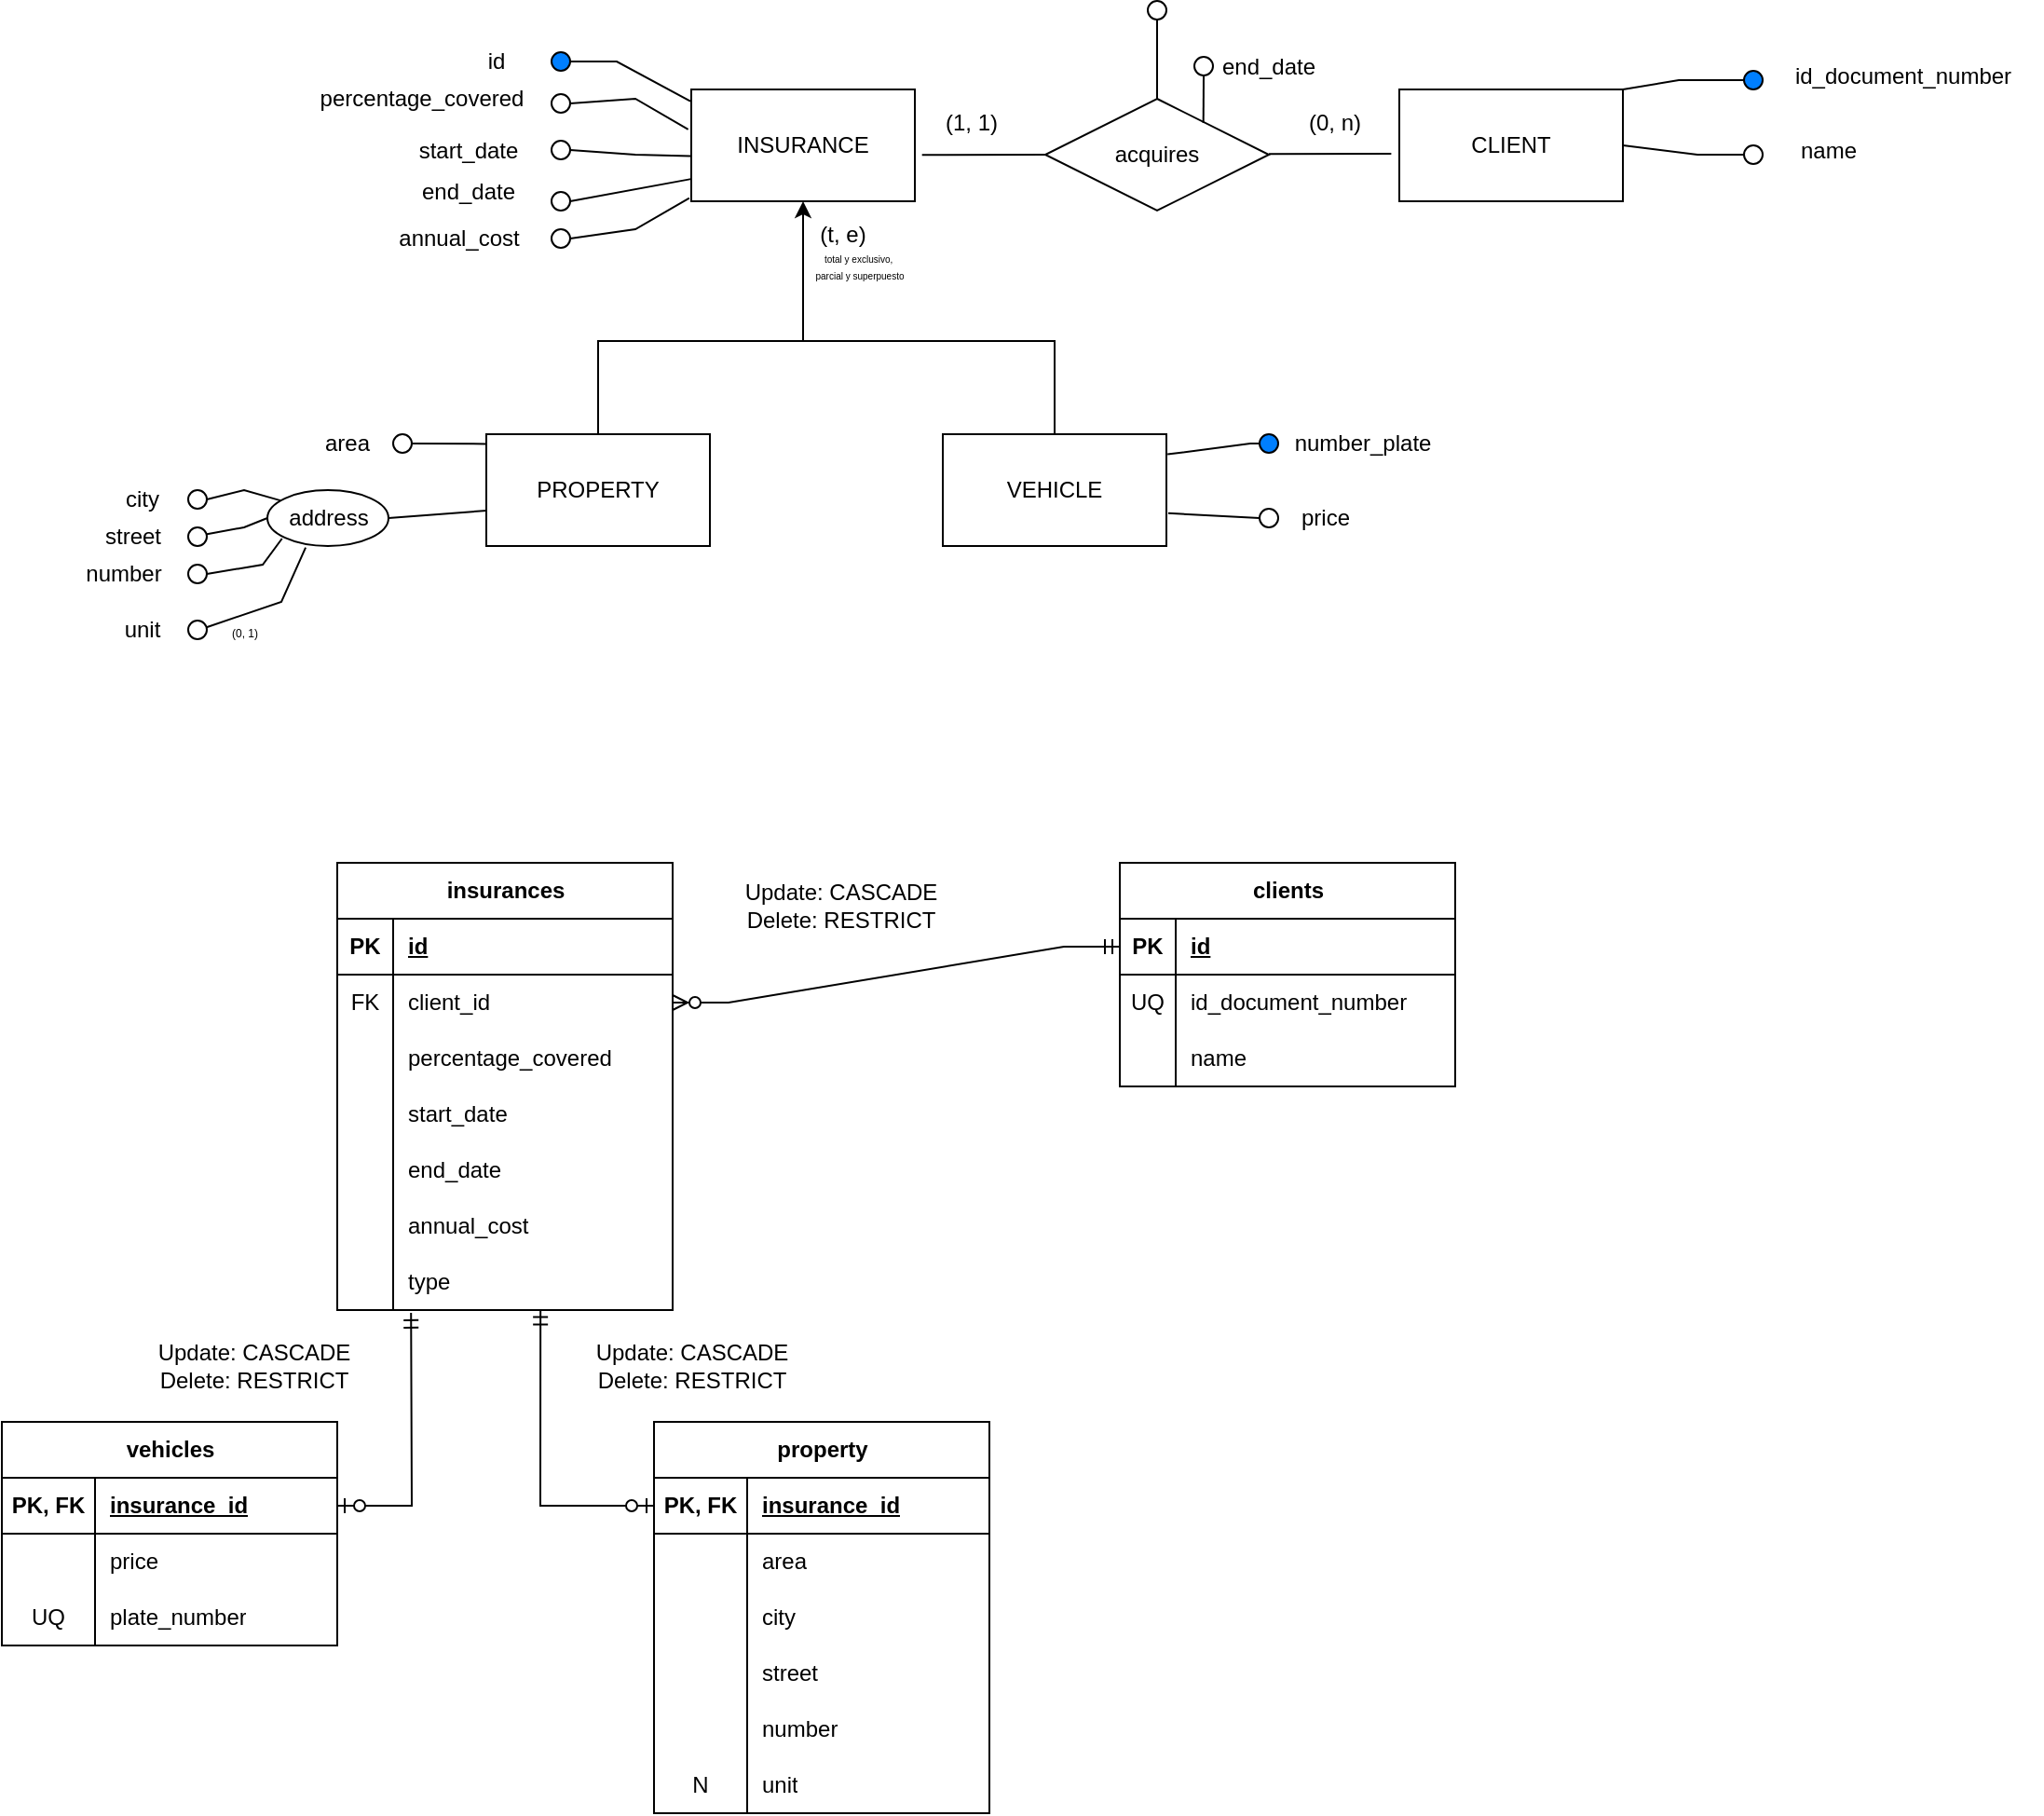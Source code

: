 <mxfile version="23.0.2" type="device">
  <diagram name="Page-1" id="aBikVVtTy6mF3epG6HKy">
    <mxGraphModel dx="2195" dy="723" grid="1" gridSize="10" guides="1" tooltips="1" connect="1" arrows="1" fold="1" page="1" pageScale="1" pageWidth="850" pageHeight="1100" math="0" shadow="0">
      <root>
        <mxCell id="0" />
        <mxCell id="1" parent="0" />
        <mxCell id="7h5hDAGTXKlzVHHUjLdl-1" value="INSURANCE" style="rounded=0;whiteSpace=wrap;html=1;" parent="1" vertex="1">
          <mxGeometry x="-150" y="205" width="120" height="60" as="geometry" />
        </mxCell>
        <mxCell id="7h5hDAGTXKlzVHHUjLdl-2" value="CLIENT" style="rounded=0;whiteSpace=wrap;html=1;" parent="1" vertex="1">
          <mxGeometry x="230" y="205" width="120" height="60" as="geometry" />
        </mxCell>
        <mxCell id="7h5hDAGTXKlzVHHUjLdl-3" value="acquires" style="shape=rhombus;perimeter=rhombusPerimeter;whiteSpace=wrap;html=1;align=center;" parent="1" vertex="1">
          <mxGeometry x="40" y="210" width="120" height="60" as="geometry" />
        </mxCell>
        <mxCell id="7h5hDAGTXKlzVHHUjLdl-4" value="" style="endArrow=none;html=1;rounded=0;exitX=1.032;exitY=0.586;exitDx=0;exitDy=0;entryX=0;entryY=0.5;entryDx=0;entryDy=0;exitPerimeter=0;" parent="1" source="7h5hDAGTXKlzVHHUjLdl-1" target="7h5hDAGTXKlzVHHUjLdl-3" edge="1">
          <mxGeometry width="50" height="50" relative="1" as="geometry">
            <mxPoint x="-20" y="240" as="sourcePoint" />
            <mxPoint x="170" y="290" as="targetPoint" />
          </mxGeometry>
        </mxCell>
        <mxCell id="7h5hDAGTXKlzVHHUjLdl-5" value="" style="endArrow=none;html=1;rounded=0;exitX=1;exitY=0.5;exitDx=0;exitDy=0;entryX=-0.036;entryY=0.574;entryDx=0;entryDy=0;entryPerimeter=0;" parent="1" target="7h5hDAGTXKlzVHHUjLdl-2" edge="1">
          <mxGeometry width="50" height="50" relative="1" as="geometry">
            <mxPoint x="160" y="239.66" as="sourcePoint" />
            <mxPoint x="210" y="240" as="targetPoint" />
          </mxGeometry>
        </mxCell>
        <mxCell id="7h5hDAGTXKlzVHHUjLdl-6" value="(1, 1)" style="text;html=1;align=center;verticalAlign=middle;resizable=0;points=[];autosize=1;strokeColor=none;fillColor=none;" parent="1" vertex="1">
          <mxGeometry x="-25" y="208" width="50" height="30" as="geometry" />
        </mxCell>
        <mxCell id="7h5hDAGTXKlzVHHUjLdl-7" value="(0, n)" style="text;html=1;align=center;verticalAlign=middle;resizable=0;points=[];autosize=1;strokeColor=none;fillColor=none;" parent="1" vertex="1">
          <mxGeometry x="170" y="208" width="50" height="30" as="geometry" />
        </mxCell>
        <mxCell id="7h5hDAGTXKlzVHHUjLdl-8" value="" style="ellipse;whiteSpace=wrap;html=1;aspect=fixed;" parent="1" vertex="1">
          <mxGeometry x="-225" y="207.5" width="10" height="10" as="geometry" />
        </mxCell>
        <mxCell id="7h5hDAGTXKlzVHHUjLdl-9" value="" style="endArrow=none;html=1;rounded=0;exitX=1;exitY=0.5;exitDx=0;exitDy=0;entryX=-0.014;entryY=0.358;entryDx=0;entryDy=0;entryPerimeter=0;" parent="1" source="7h5hDAGTXKlzVHHUjLdl-8" target="7h5hDAGTXKlzVHHUjLdl-1" edge="1">
          <mxGeometry width="50" height="50" relative="1" as="geometry">
            <mxPoint x="-210" y="287.5" as="sourcePoint" />
            <mxPoint x="-170" y="232.5" as="targetPoint" />
            <Array as="points">
              <mxPoint x="-180" y="210" />
            </Array>
          </mxGeometry>
        </mxCell>
        <mxCell id="7h5hDAGTXKlzVHHUjLdl-10" value="" style="ellipse;whiteSpace=wrap;html=1;aspect=fixed;fillColor=none;" parent="1" vertex="1">
          <mxGeometry x="-225" y="232.5" width="10" height="10" as="geometry" />
        </mxCell>
        <mxCell id="7h5hDAGTXKlzVHHUjLdl-11" value="" style="endArrow=none;html=1;rounded=0;exitX=1;exitY=0.5;exitDx=0;exitDy=0;entryX=-0.003;entryY=0.596;entryDx=0;entryDy=0;entryPerimeter=0;" parent="1" source="7h5hDAGTXKlzVHHUjLdl-10" target="7h5hDAGTXKlzVHHUjLdl-1" edge="1">
          <mxGeometry width="50" height="50" relative="1" as="geometry">
            <mxPoint x="-200" y="297.5" as="sourcePoint" />
            <mxPoint x="-170" y="245.5" as="targetPoint" />
            <Array as="points">
              <mxPoint x="-180" y="240" />
            </Array>
          </mxGeometry>
        </mxCell>
        <mxCell id="7h5hDAGTXKlzVHHUjLdl-12" value="" style="ellipse;whiteSpace=wrap;html=1;aspect=fixed;fillColor=#007FFF;" parent="1" vertex="1">
          <mxGeometry x="-225" y="185" width="10" height="10" as="geometry" />
        </mxCell>
        <mxCell id="7h5hDAGTXKlzVHHUjLdl-13" value="" style="endArrow=none;html=1;rounded=0;exitX=1;exitY=0.5;exitDx=0;exitDy=0;entryX=-0.004;entryY=0.106;entryDx=0;entryDy=0;entryPerimeter=0;" parent="1" source="7h5hDAGTXKlzVHHUjLdl-12" target="7h5hDAGTXKlzVHHUjLdl-1" edge="1">
          <mxGeometry width="50" height="50" relative="1" as="geometry">
            <mxPoint x="-205" y="262.5" as="sourcePoint" />
            <mxPoint x="-170" y="217.5" as="targetPoint" />
            <Array as="points">
              <mxPoint x="-190" y="190" />
            </Array>
          </mxGeometry>
        </mxCell>
        <mxCell id="7h5hDAGTXKlzVHHUjLdl-14" value="id" style="text;html=1;align=center;verticalAlign=middle;resizable=0;points=[];autosize=1;strokeColor=none;fillColor=none;" parent="1" vertex="1">
          <mxGeometry x="-270" y="175" width="30" height="30" as="geometry" />
        </mxCell>
        <mxCell id="7h5hDAGTXKlzVHHUjLdl-15" value="percentage_covered" style="text;html=1;align=center;verticalAlign=middle;resizable=0;points=[];autosize=1;strokeColor=none;fillColor=none;" parent="1" vertex="1">
          <mxGeometry x="-365" y="195" width="140" height="30" as="geometry" />
        </mxCell>
        <mxCell id="7h5hDAGTXKlzVHHUjLdl-16" value="start_date" style="text;html=1;align=center;verticalAlign=middle;resizable=0;points=[];autosize=1;strokeColor=none;fillColor=none;" parent="1" vertex="1">
          <mxGeometry x="-310" y="222.5" width="80" height="30" as="geometry" />
        </mxCell>
        <mxCell id="7h5hDAGTXKlzVHHUjLdl-17" value="" style="endArrow=none;html=1;rounded=0;exitX=0.5;exitY=0;exitDx=0;exitDy=0;entryX=0.5;entryY=1;entryDx=0;entryDy=0;" parent="1" source="7h5hDAGTXKlzVHHUjLdl-3" target="7h5hDAGTXKlzVHHUjLdl-18" edge="1">
          <mxGeometry width="50" height="50" relative="1" as="geometry">
            <mxPoint x="70" y="200" as="sourcePoint" />
            <mxPoint x="100" y="180" as="targetPoint" />
          </mxGeometry>
        </mxCell>
        <mxCell id="7h5hDAGTXKlzVHHUjLdl-18" value="" style="ellipse;whiteSpace=wrap;html=1;aspect=fixed;" parent="1" vertex="1">
          <mxGeometry x="95" y="157.5" width="10" height="10" as="geometry" />
        </mxCell>
        <mxCell id="7h5hDAGTXKlzVHHUjLdl-19" value="" style="endArrow=none;html=1;rounded=0;exitX=0.707;exitY=0.217;exitDx=0;exitDy=0;entryX=0.5;entryY=1;entryDx=0;entryDy=0;exitPerimeter=0;" parent="1" source="7h5hDAGTXKlzVHHUjLdl-3" target="7h5hDAGTXKlzVHHUjLdl-20" edge="1">
          <mxGeometry width="50" height="50" relative="1" as="geometry">
            <mxPoint x="140" y="227.5" as="sourcePoint" />
            <mxPoint x="140" y="197.5" as="targetPoint" />
          </mxGeometry>
        </mxCell>
        <mxCell id="7h5hDAGTXKlzVHHUjLdl-20" value="" style="ellipse;whiteSpace=wrap;html=1;aspect=fixed;" parent="1" vertex="1">
          <mxGeometry x="120" y="187.5" width="10" height="10" as="geometry" />
        </mxCell>
        <mxCell id="7h5hDAGTXKlzVHHUjLdl-21" value="end_date" style="text;html=1;strokeColor=none;fillColor=none;align=center;verticalAlign=middle;whiteSpace=wrap;rounded=0;" parent="1" vertex="1">
          <mxGeometry x="130" y="177.5" width="60" height="30" as="geometry" />
        </mxCell>
        <mxCell id="7h5hDAGTXKlzVHHUjLdl-22" value="" style="ellipse;whiteSpace=wrap;html=1;aspect=fixed;" parent="1" vertex="1">
          <mxGeometry x="415" y="235" width="10" height="10" as="geometry" />
        </mxCell>
        <mxCell id="7h5hDAGTXKlzVHHUjLdl-24" value="" style="ellipse;whiteSpace=wrap;html=1;aspect=fixed;fillColor=#007FFF;" parent="1" vertex="1">
          <mxGeometry x="415" y="195" width="10" height="10" as="geometry" />
        </mxCell>
        <mxCell id="7h5hDAGTXKlzVHHUjLdl-25" value="id_document_number" style="text;html=1;align=center;verticalAlign=middle;resizable=0;points=[];autosize=1;strokeColor=none;fillColor=none;" parent="1" vertex="1">
          <mxGeometry x="425" y="182.5" width="150" height="30" as="geometry" />
        </mxCell>
        <mxCell id="7h5hDAGTXKlzVHHUjLdl-27" value="" style="endArrow=none;html=1;rounded=0;exitX=0;exitY=0.5;exitDx=0;exitDy=0;entryX=1;entryY=0;entryDx=0;entryDy=0;" parent="1" source="7h5hDAGTXKlzVHHUjLdl-24" target="7h5hDAGTXKlzVHHUjLdl-2" edge="1">
          <mxGeometry width="50" height="50" relative="1" as="geometry">
            <mxPoint x="475" y="232.5" as="sourcePoint" />
            <mxPoint x="530" y="181" as="targetPoint" />
            <Array as="points">
              <mxPoint x="380" y="200" />
            </Array>
          </mxGeometry>
        </mxCell>
        <mxCell id="7h5hDAGTXKlzVHHUjLdl-28" value="" style="endArrow=none;html=1;rounded=0;exitX=0;exitY=0.5;exitDx=0;exitDy=0;entryX=1;entryY=0.5;entryDx=0;entryDy=0;" parent="1" source="7h5hDAGTXKlzVHHUjLdl-22" target="7h5hDAGTXKlzVHHUjLdl-2" edge="1">
          <mxGeometry width="50" height="50" relative="1" as="geometry">
            <mxPoint x="470" y="257.5" as="sourcePoint" />
            <mxPoint x="528" y="196" as="targetPoint" />
            <Array as="points">
              <mxPoint x="390" y="240" />
            </Array>
          </mxGeometry>
        </mxCell>
        <mxCell id="7h5hDAGTXKlzVHHUjLdl-30" value="name" style="text;html=1;align=center;verticalAlign=middle;resizable=0;points=[];autosize=1;strokeColor=none;fillColor=none;" parent="1" vertex="1">
          <mxGeometry x="430" y="222.5" width="60" height="30" as="geometry" />
        </mxCell>
        <mxCell id="7h5hDAGTXKlzVHHUjLdl-38" value="end_date" style="text;html=1;align=center;verticalAlign=middle;resizable=0;points=[];autosize=1;strokeColor=none;fillColor=none;" parent="1" vertex="1">
          <mxGeometry x="-310" y="245" width="80" height="30" as="geometry" />
        </mxCell>
        <mxCell id="7h5hDAGTXKlzVHHUjLdl-39" value="" style="endArrow=none;html=1;rounded=0;exitX=1;exitY=0.5;exitDx=0;exitDy=0;entryX=-0.001;entryY=0.801;entryDx=0;entryDy=0;entryPerimeter=0;" parent="1" source="7h5hDAGTXKlzVHHUjLdl-40" target="7h5hDAGTXKlzVHHUjLdl-1" edge="1">
          <mxGeometry width="50" height="50" relative="1" as="geometry">
            <mxPoint x="-200" y="325" as="sourcePoint" />
            <mxPoint x="-153" y="277.5" as="targetPoint" />
            <Array as="points" />
          </mxGeometry>
        </mxCell>
        <mxCell id="7h5hDAGTXKlzVHHUjLdl-40" value="" style="ellipse;whiteSpace=wrap;html=1;aspect=fixed;fillColor=none;" parent="1" vertex="1">
          <mxGeometry x="-225" y="260" width="10" height="10" as="geometry" />
        </mxCell>
        <mxCell id="7h5hDAGTXKlzVHHUjLdl-42" value="" style="endArrow=none;html=1;rounded=0;exitX=1;exitY=0.5;exitDx=0;exitDy=0;entryX=-0.009;entryY=0.971;entryDx=0;entryDy=0;entryPerimeter=0;" parent="1" source="7h5hDAGTXKlzVHHUjLdl-43" target="7h5hDAGTXKlzVHHUjLdl-1" edge="1">
          <mxGeometry width="50" height="50" relative="1" as="geometry">
            <mxPoint x="-190" y="335" as="sourcePoint" />
            <mxPoint x="-140" y="275" as="targetPoint" />
            <Array as="points">
              <mxPoint x="-180" y="280" />
            </Array>
          </mxGeometry>
        </mxCell>
        <mxCell id="7h5hDAGTXKlzVHHUjLdl-43" value="" style="ellipse;whiteSpace=wrap;html=1;aspect=fixed;fillColor=none;" parent="1" vertex="1">
          <mxGeometry x="-225" y="280" width="10" height="10" as="geometry" />
        </mxCell>
        <mxCell id="7h5hDAGTXKlzVHHUjLdl-44" value="annual_cost" style="text;html=1;align=center;verticalAlign=middle;resizable=0;points=[];autosize=1;strokeColor=none;fillColor=none;" parent="1" vertex="1">
          <mxGeometry x="-320" y="270" width="90" height="30" as="geometry" />
        </mxCell>
        <mxCell id="7h5hDAGTXKlzVHHUjLdl-45" value="" style="endArrow=classic;html=1;rounded=0;entryX=0.5;entryY=1;entryDx=0;entryDy=0;" parent="1" target="7h5hDAGTXKlzVHHUjLdl-1" edge="1">
          <mxGeometry width="50" height="50" relative="1" as="geometry">
            <mxPoint x="-90" y="340" as="sourcePoint" />
            <mxPoint x="-90" y="310" as="targetPoint" />
          </mxGeometry>
        </mxCell>
        <mxCell id="7h5hDAGTXKlzVHHUjLdl-46" value="PROPERTY" style="rounded=0;whiteSpace=wrap;html=1;" parent="1" vertex="1">
          <mxGeometry x="-260" y="390" width="120" height="60" as="geometry" />
        </mxCell>
        <mxCell id="7h5hDAGTXKlzVHHUjLdl-47" value="" style="endArrow=none;html=1;rounded=0;exitX=0.5;exitY=0;exitDx=0;exitDy=0;entryX=0.5;entryY=0;entryDx=0;entryDy=0;" parent="1" source="7h5hDAGTXKlzVHHUjLdl-46" target="7h5hDAGTXKlzVHHUjLdl-48" edge="1">
          <mxGeometry width="50" height="50" relative="1" as="geometry">
            <mxPoint x="-140" y="410" as="sourcePoint" />
            <mxPoint x="20" y="350" as="targetPoint" />
            <Array as="points">
              <mxPoint x="-200" y="340" />
              <mxPoint x="-90" y="340" />
              <mxPoint x="45" y="340" />
            </Array>
          </mxGeometry>
        </mxCell>
        <mxCell id="7h5hDAGTXKlzVHHUjLdl-48" value="VEHICLE" style="rounded=0;whiteSpace=wrap;html=1;" parent="1" vertex="1">
          <mxGeometry x="-15" y="390" width="120" height="60" as="geometry" />
        </mxCell>
        <mxCell id="7h5hDAGTXKlzVHHUjLdl-49" value="" style="ellipse;whiteSpace=wrap;html=1;aspect=fixed;" parent="1" vertex="1">
          <mxGeometry x="155" y="430" width="10" height="10" as="geometry" />
        </mxCell>
        <mxCell id="7h5hDAGTXKlzVHHUjLdl-50" value="" style="ellipse;whiteSpace=wrap;html=1;aspect=fixed;fillColor=#007FFF;" parent="1" vertex="1">
          <mxGeometry x="155" y="390" width="10" height="10" as="geometry" />
        </mxCell>
        <mxCell id="7h5hDAGTXKlzVHHUjLdl-51" value="price" style="text;html=1;align=center;verticalAlign=middle;resizable=0;points=[];autosize=1;strokeColor=none;fillColor=none;" parent="1" vertex="1">
          <mxGeometry x="165" y="420" width="50" height="30" as="geometry" />
        </mxCell>
        <mxCell id="7h5hDAGTXKlzVHHUjLdl-52" value="" style="endArrow=none;html=1;rounded=0;exitX=0;exitY=0.5;exitDx=0;exitDy=0;entryX=1.008;entryY=0.707;entryDx=0;entryDy=0;entryPerimeter=0;" parent="1" source="7h5hDAGTXKlzVHHUjLdl-49" target="7h5hDAGTXKlzVHHUjLdl-48" edge="1">
          <mxGeometry width="50" height="50" relative="1" as="geometry">
            <mxPoint x="240" y="452.5" as="sourcePoint" />
            <mxPoint x="120" y="430" as="targetPoint" />
            <Array as="points" />
          </mxGeometry>
        </mxCell>
        <mxCell id="7h5hDAGTXKlzVHHUjLdl-53" value="" style="endArrow=none;html=1;rounded=0;exitX=0;exitY=0.5;exitDx=0;exitDy=0;entryX=1.005;entryY=0.18;entryDx=0;entryDy=0;entryPerimeter=0;" parent="1" source="7h5hDAGTXKlzVHHUjLdl-50" target="7h5hDAGTXKlzVHHUjLdl-48" edge="1">
          <mxGeometry width="50" height="50" relative="1" as="geometry">
            <mxPoint x="245" y="427.5" as="sourcePoint" />
            <mxPoint x="120" y="400" as="targetPoint" />
            <Array as="points">
              <mxPoint x="150" y="395" />
            </Array>
          </mxGeometry>
        </mxCell>
        <mxCell id="7h5hDAGTXKlzVHHUjLdl-54" value="number_plate" style="text;html=1;align=center;verticalAlign=middle;resizable=0;points=[];autosize=1;strokeColor=none;fillColor=none;" parent="1" vertex="1">
          <mxGeometry x="160" y="380" width="100" height="30" as="geometry" />
        </mxCell>
        <mxCell id="7h5hDAGTXKlzVHHUjLdl-55" value="" style="ellipse;whiteSpace=wrap;html=1;aspect=fixed;" parent="1" vertex="1">
          <mxGeometry x="-310" y="390" width="10" height="10" as="geometry" />
        </mxCell>
        <mxCell id="7h5hDAGTXKlzVHHUjLdl-57" value="area" style="text;html=1;align=center;verticalAlign=middle;resizable=0;points=[];autosize=1;strokeColor=none;fillColor=none;" parent="1" vertex="1">
          <mxGeometry x="-360" y="380" width="50" height="30" as="geometry" />
        </mxCell>
        <mxCell id="7h5hDAGTXKlzVHHUjLdl-58" value="" style="endArrow=none;html=1;rounded=0;exitX=1;exitY=0.5;exitDx=0;exitDy=0;entryX=0.003;entryY=0.087;entryDx=0;entryDy=0;entryPerimeter=0;" parent="1" source="7h5hDAGTXKlzVHHUjLdl-55" target="7h5hDAGTXKlzVHHUjLdl-46" edge="1">
          <mxGeometry width="50" height="50" relative="1" as="geometry">
            <mxPoint x="-266" y="442.5" as="sourcePoint" />
            <mxPoint x="-400" y="422" as="targetPoint" />
            <Array as="points" />
          </mxGeometry>
        </mxCell>
        <mxCell id="7h5hDAGTXKlzVHHUjLdl-60" value="address" style="ellipse;whiteSpace=wrap;html=1;" parent="1" vertex="1">
          <mxGeometry x="-377.5" y="420" width="65" height="30" as="geometry" />
        </mxCell>
        <mxCell id="7h5hDAGTXKlzVHHUjLdl-62" value="street" style="text;html=1;align=center;verticalAlign=middle;resizable=0;points=[];autosize=1;strokeColor=none;fillColor=none;" parent="1" vertex="1">
          <mxGeometry x="-475" y="430" width="50" height="30" as="geometry" />
        </mxCell>
        <mxCell id="7h5hDAGTXKlzVHHUjLdl-63" value="" style="ellipse;whiteSpace=wrap;html=1;aspect=fixed;fillColor=none;" parent="1" vertex="1">
          <mxGeometry x="-420" y="420" width="10" height="10" as="geometry" />
        </mxCell>
        <mxCell id="7h5hDAGTXKlzVHHUjLdl-64" value="city" style="text;html=1;align=center;verticalAlign=middle;resizable=0;points=[];autosize=1;strokeColor=none;fillColor=none;" parent="1" vertex="1">
          <mxGeometry x="-465" y="410" width="40" height="30" as="geometry" />
        </mxCell>
        <mxCell id="7h5hDAGTXKlzVHHUjLdl-67" value="" style="ellipse;whiteSpace=wrap;html=1;aspect=fixed;" parent="1" vertex="1">
          <mxGeometry x="-420" y="440" width="10" height="10" as="geometry" />
        </mxCell>
        <mxCell id="7h5hDAGTXKlzVHHUjLdl-69" value="" style="endArrow=none;html=1;rounded=0;entryX=0.001;entryY=0.683;entryDx=0;entryDy=0;entryPerimeter=0;exitX=1;exitY=0.5;exitDx=0;exitDy=0;" parent="1" source="7h5hDAGTXKlzVHHUjLdl-60" target="7h5hDAGTXKlzVHHUjLdl-46" edge="1">
          <mxGeometry width="50" height="50" relative="1" as="geometry">
            <mxPoint x="-410" y="520" as="sourcePoint" />
            <mxPoint x="-360" y="470" as="targetPoint" />
          </mxGeometry>
        </mxCell>
        <mxCell id="7h5hDAGTXKlzVHHUjLdl-71" value="" style="endArrow=none;html=1;rounded=0;entryX=0.107;entryY=0.185;entryDx=0;entryDy=0;entryPerimeter=0;exitX=1;exitY=0.5;exitDx=0;exitDy=0;" parent="1" source="7h5hDAGTXKlzVHHUjLdl-63" target="7h5hDAGTXKlzVHHUjLdl-60" edge="1">
          <mxGeometry width="50" height="50" relative="1" as="geometry">
            <mxPoint x="-440" y="480" as="sourcePoint" />
            <mxPoint x="-390" y="430" as="targetPoint" />
            <Array as="points">
              <mxPoint x="-390" y="420" />
            </Array>
          </mxGeometry>
        </mxCell>
        <mxCell id="7h5hDAGTXKlzVHHUjLdl-72" value="" style="endArrow=none;html=1;rounded=0;entryX=0;entryY=0.5;entryDx=0;entryDy=0;exitX=0.946;exitY=0.372;exitDx=0;exitDy=0;exitPerimeter=0;" parent="1" source="7h5hDAGTXKlzVHHUjLdl-67" target="7h5hDAGTXKlzVHHUjLdl-60" edge="1">
          <mxGeometry width="50" height="50" relative="1" as="geometry">
            <mxPoint x="-430" y="470" as="sourcePoint" />
            <mxPoint x="-380" y="420" as="targetPoint" />
            <Array as="points">
              <mxPoint x="-390" y="440" />
            </Array>
          </mxGeometry>
        </mxCell>
        <mxCell id="7h5hDAGTXKlzVHHUjLdl-73" value="" style="ellipse;whiteSpace=wrap;html=1;aspect=fixed;fillColor=none;" parent="1" vertex="1">
          <mxGeometry x="-420" y="460" width="10" height="10" as="geometry" />
        </mxCell>
        <mxCell id="7h5hDAGTXKlzVHHUjLdl-74" value="" style="endArrow=none;html=1;rounded=0;entryX=0.121;entryY=0.867;entryDx=0;entryDy=0;entryPerimeter=0;exitX=1;exitY=0.5;exitDx=0;exitDy=0;" parent="1" source="7h5hDAGTXKlzVHHUjLdl-73" target="7h5hDAGTXKlzVHHUjLdl-60" edge="1">
          <mxGeometry width="50" height="50" relative="1" as="geometry">
            <mxPoint x="-440" y="530" as="sourcePoint" />
            <mxPoint x="-371" y="476" as="targetPoint" />
            <Array as="points">
              <mxPoint x="-380" y="460" />
            </Array>
          </mxGeometry>
        </mxCell>
        <mxCell id="7h5hDAGTXKlzVHHUjLdl-75" value="" style="endArrow=none;html=1;rounded=0;entryX=0.316;entryY=1.028;entryDx=0;entryDy=0;exitX=0.946;exitY=0.372;exitDx=0;exitDy=0;exitPerimeter=0;entryPerimeter=0;" parent="1" source="7h5hDAGTXKlzVHHUjLdl-76" target="7h5hDAGTXKlzVHHUjLdl-60" edge="1">
          <mxGeometry width="50" height="50" relative="1" as="geometry">
            <mxPoint x="-430" y="520" as="sourcePoint" />
            <mxPoint x="-378" y="485" as="targetPoint" />
            <Array as="points">
              <mxPoint x="-370" y="480" />
            </Array>
          </mxGeometry>
        </mxCell>
        <mxCell id="7h5hDAGTXKlzVHHUjLdl-76" value="" style="ellipse;whiteSpace=wrap;html=1;aspect=fixed;" parent="1" vertex="1">
          <mxGeometry x="-420" y="490" width="10" height="10" as="geometry" />
        </mxCell>
        <mxCell id="7h5hDAGTXKlzVHHUjLdl-77" value="unit" style="text;html=1;align=center;verticalAlign=middle;resizable=0;points=[];autosize=1;strokeColor=none;fillColor=none;" parent="1" vertex="1">
          <mxGeometry x="-465" y="480" width="40" height="30" as="geometry" />
        </mxCell>
        <mxCell id="7h5hDAGTXKlzVHHUjLdl-78" value="number" style="text;html=1;align=center;verticalAlign=middle;resizable=0;points=[];autosize=1;strokeColor=none;fillColor=none;" parent="1" vertex="1">
          <mxGeometry x="-490" y="450" width="70" height="30" as="geometry" />
        </mxCell>
        <mxCell id="7h5hDAGTXKlzVHHUjLdl-79" value="&lt;div style=&quot;font-size: 11px;&quot;&gt;&lt;font style=&quot;font-size: 6px;&quot;&gt;(0, 1)&lt;/font&gt;&lt;/div&gt;" style="text;html=1;align=center;verticalAlign=middle;resizable=0;points=[];autosize=1;strokeColor=none;fillColor=none;" parent="1" vertex="1">
          <mxGeometry x="-410" y="480" width="40" height="30" as="geometry" />
        </mxCell>
        <mxCell id="7h5hDAGTXKlzVHHUjLdl-80" value="&lt;div&gt;(t, e)&lt;/div&gt;" style="text;html=1;align=center;verticalAlign=middle;resizable=0;points=[];autosize=1;strokeColor=none;fillColor=none;" parent="1" vertex="1">
          <mxGeometry x="-94" y="268" width="50" height="30" as="geometry" />
        </mxCell>
        <mxCell id="7h5hDAGTXKlzVHHUjLdl-81" value="&lt;p style=&quot;line-height: 90%; font-size: 5px;&quot;&gt;total y exclusivo,&amp;nbsp;&lt;/p&gt;&lt;p style=&quot;line-height: 90%; font-size: 5px;&quot;&gt;parcial y superpuesto&lt;br style=&quot;font-size: 5px;&quot;&gt;&lt;/p&gt;" style="text;html=1;align=center;verticalAlign=middle;resizable=0;points=[];autosize=1;strokeColor=none;fillColor=none;fontSize=5;" parent="1" vertex="1">
          <mxGeometry x="-95" y="280" width="70" height="40" as="geometry" />
        </mxCell>
        <mxCell id="VQSBWY82d0XTutbnmga4-1" value="insurances" style="shape=table;startSize=30;container=1;collapsible=1;childLayout=tableLayout;fixedRows=1;rowLines=0;fontStyle=1;align=center;resizeLast=1;html=1;" vertex="1" parent="1">
          <mxGeometry x="-340" y="620" width="180" height="240" as="geometry" />
        </mxCell>
        <mxCell id="VQSBWY82d0XTutbnmga4-2" value="" style="shape=tableRow;horizontal=0;startSize=0;swimlaneHead=0;swimlaneBody=0;fillColor=none;collapsible=0;dropTarget=0;points=[[0,0.5],[1,0.5]];portConstraint=eastwest;top=0;left=0;right=0;bottom=1;" vertex="1" parent="VQSBWY82d0XTutbnmga4-1">
          <mxGeometry y="30" width="180" height="30" as="geometry" />
        </mxCell>
        <mxCell id="VQSBWY82d0XTutbnmga4-3" value="PK" style="shape=partialRectangle;connectable=0;fillColor=none;top=0;left=0;bottom=0;right=0;fontStyle=1;overflow=hidden;whiteSpace=wrap;html=1;" vertex="1" parent="VQSBWY82d0XTutbnmga4-2">
          <mxGeometry width="30" height="30" as="geometry">
            <mxRectangle width="30" height="30" as="alternateBounds" />
          </mxGeometry>
        </mxCell>
        <mxCell id="VQSBWY82d0XTutbnmga4-4" value="id" style="shape=partialRectangle;connectable=0;fillColor=none;top=0;left=0;bottom=0;right=0;align=left;spacingLeft=6;fontStyle=5;overflow=hidden;whiteSpace=wrap;html=1;" vertex="1" parent="VQSBWY82d0XTutbnmga4-2">
          <mxGeometry x="30" width="150" height="30" as="geometry">
            <mxRectangle width="150" height="30" as="alternateBounds" />
          </mxGeometry>
        </mxCell>
        <mxCell id="VQSBWY82d0XTutbnmga4-34" style="shape=tableRow;horizontal=0;startSize=0;swimlaneHead=0;swimlaneBody=0;fillColor=none;collapsible=0;dropTarget=0;points=[[0,0.5],[1,0.5]];portConstraint=eastwest;top=0;left=0;right=0;bottom=0;" vertex="1" parent="VQSBWY82d0XTutbnmga4-1">
          <mxGeometry y="60" width="180" height="30" as="geometry" />
        </mxCell>
        <mxCell id="VQSBWY82d0XTutbnmga4-35" value="FK" style="shape=partialRectangle;connectable=0;fillColor=none;top=0;left=0;bottom=0;right=0;editable=1;overflow=hidden;whiteSpace=wrap;html=1;" vertex="1" parent="VQSBWY82d0XTutbnmga4-34">
          <mxGeometry width="30" height="30" as="geometry">
            <mxRectangle width="30" height="30" as="alternateBounds" />
          </mxGeometry>
        </mxCell>
        <mxCell id="VQSBWY82d0XTutbnmga4-36" value="client_id " style="shape=partialRectangle;connectable=0;fillColor=none;top=0;left=0;bottom=0;right=0;align=left;spacingLeft=6;overflow=hidden;whiteSpace=wrap;html=1;" vertex="1" parent="VQSBWY82d0XTutbnmga4-34">
          <mxGeometry x="30" width="150" height="30" as="geometry">
            <mxRectangle width="150" height="30" as="alternateBounds" />
          </mxGeometry>
        </mxCell>
        <mxCell id="VQSBWY82d0XTutbnmga4-5" value="" style="shape=tableRow;horizontal=0;startSize=0;swimlaneHead=0;swimlaneBody=0;fillColor=none;collapsible=0;dropTarget=0;points=[[0,0.5],[1,0.5]];portConstraint=eastwest;top=0;left=0;right=0;bottom=0;" vertex="1" parent="VQSBWY82d0XTutbnmga4-1">
          <mxGeometry y="90" width="180" height="30" as="geometry" />
        </mxCell>
        <mxCell id="VQSBWY82d0XTutbnmga4-6" value="" style="shape=partialRectangle;connectable=0;fillColor=none;top=0;left=0;bottom=0;right=0;editable=1;overflow=hidden;whiteSpace=wrap;html=1;" vertex="1" parent="VQSBWY82d0XTutbnmga4-5">
          <mxGeometry width="30" height="30" as="geometry">
            <mxRectangle width="30" height="30" as="alternateBounds" />
          </mxGeometry>
        </mxCell>
        <mxCell id="VQSBWY82d0XTutbnmga4-7" value="percentage_covered" style="shape=partialRectangle;connectable=0;fillColor=none;top=0;left=0;bottom=0;right=0;align=left;spacingLeft=6;overflow=hidden;whiteSpace=wrap;html=1;" vertex="1" parent="VQSBWY82d0XTutbnmga4-5">
          <mxGeometry x="30" width="150" height="30" as="geometry">
            <mxRectangle width="150" height="30" as="alternateBounds" />
          </mxGeometry>
        </mxCell>
        <mxCell id="VQSBWY82d0XTutbnmga4-8" value="" style="shape=tableRow;horizontal=0;startSize=0;swimlaneHead=0;swimlaneBody=0;fillColor=none;collapsible=0;dropTarget=0;points=[[0,0.5],[1,0.5]];portConstraint=eastwest;top=0;left=0;right=0;bottom=0;" vertex="1" parent="VQSBWY82d0XTutbnmga4-1">
          <mxGeometry y="120" width="180" height="30" as="geometry" />
        </mxCell>
        <mxCell id="VQSBWY82d0XTutbnmga4-9" value="" style="shape=partialRectangle;connectable=0;fillColor=none;top=0;left=0;bottom=0;right=0;editable=1;overflow=hidden;whiteSpace=wrap;html=1;" vertex="1" parent="VQSBWY82d0XTutbnmga4-8">
          <mxGeometry width="30" height="30" as="geometry">
            <mxRectangle width="30" height="30" as="alternateBounds" />
          </mxGeometry>
        </mxCell>
        <mxCell id="VQSBWY82d0XTutbnmga4-10" value="start_date" style="shape=partialRectangle;connectable=0;fillColor=none;top=0;left=0;bottom=0;right=0;align=left;spacingLeft=6;overflow=hidden;whiteSpace=wrap;html=1;" vertex="1" parent="VQSBWY82d0XTutbnmga4-8">
          <mxGeometry x="30" width="150" height="30" as="geometry">
            <mxRectangle width="150" height="30" as="alternateBounds" />
          </mxGeometry>
        </mxCell>
        <mxCell id="VQSBWY82d0XTutbnmga4-11" value="" style="shape=tableRow;horizontal=0;startSize=0;swimlaneHead=0;swimlaneBody=0;fillColor=none;collapsible=0;dropTarget=0;points=[[0,0.5],[1,0.5]];portConstraint=eastwest;top=0;left=0;right=0;bottom=0;" vertex="1" parent="VQSBWY82d0XTutbnmga4-1">
          <mxGeometry y="150" width="180" height="30" as="geometry" />
        </mxCell>
        <mxCell id="VQSBWY82d0XTutbnmga4-12" value="" style="shape=partialRectangle;connectable=0;fillColor=none;top=0;left=0;bottom=0;right=0;editable=1;overflow=hidden;whiteSpace=wrap;html=1;" vertex="1" parent="VQSBWY82d0XTutbnmga4-11">
          <mxGeometry width="30" height="30" as="geometry">
            <mxRectangle width="30" height="30" as="alternateBounds" />
          </mxGeometry>
        </mxCell>
        <mxCell id="VQSBWY82d0XTutbnmga4-13" value="end_date" style="shape=partialRectangle;connectable=0;fillColor=none;top=0;left=0;bottom=0;right=0;align=left;spacingLeft=6;overflow=hidden;whiteSpace=wrap;html=1;" vertex="1" parent="VQSBWY82d0XTutbnmga4-11">
          <mxGeometry x="30" width="150" height="30" as="geometry">
            <mxRectangle width="150" height="30" as="alternateBounds" />
          </mxGeometry>
        </mxCell>
        <mxCell id="VQSBWY82d0XTutbnmga4-17" style="shape=tableRow;horizontal=0;startSize=0;swimlaneHead=0;swimlaneBody=0;fillColor=none;collapsible=0;dropTarget=0;points=[[0,0.5],[1,0.5]];portConstraint=eastwest;top=0;left=0;right=0;bottom=0;" vertex="1" parent="VQSBWY82d0XTutbnmga4-1">
          <mxGeometry y="180" width="180" height="30" as="geometry" />
        </mxCell>
        <mxCell id="VQSBWY82d0XTutbnmga4-18" style="shape=partialRectangle;connectable=0;fillColor=none;top=0;left=0;bottom=0;right=0;editable=1;overflow=hidden;whiteSpace=wrap;html=1;" vertex="1" parent="VQSBWY82d0XTutbnmga4-17">
          <mxGeometry width="30" height="30" as="geometry">
            <mxRectangle width="30" height="30" as="alternateBounds" />
          </mxGeometry>
        </mxCell>
        <mxCell id="VQSBWY82d0XTutbnmga4-19" value="annual_cost" style="shape=partialRectangle;connectable=0;fillColor=none;top=0;left=0;bottom=0;right=0;align=left;spacingLeft=6;overflow=hidden;whiteSpace=wrap;html=1;" vertex="1" parent="VQSBWY82d0XTutbnmga4-17">
          <mxGeometry x="30" width="150" height="30" as="geometry">
            <mxRectangle width="150" height="30" as="alternateBounds" />
          </mxGeometry>
        </mxCell>
        <mxCell id="VQSBWY82d0XTutbnmga4-14" style="shape=tableRow;horizontal=0;startSize=0;swimlaneHead=0;swimlaneBody=0;fillColor=none;collapsible=0;dropTarget=0;points=[[0,0.5],[1,0.5]];portConstraint=eastwest;top=0;left=0;right=0;bottom=0;" vertex="1" parent="VQSBWY82d0XTutbnmga4-1">
          <mxGeometry y="210" width="180" height="30" as="geometry" />
        </mxCell>
        <mxCell id="VQSBWY82d0XTutbnmga4-15" style="shape=partialRectangle;connectable=0;fillColor=none;top=0;left=0;bottom=0;right=0;editable=1;overflow=hidden;whiteSpace=wrap;html=1;" vertex="1" parent="VQSBWY82d0XTutbnmga4-14">
          <mxGeometry width="30" height="30" as="geometry">
            <mxRectangle width="30" height="30" as="alternateBounds" />
          </mxGeometry>
        </mxCell>
        <mxCell id="VQSBWY82d0XTutbnmga4-16" value="type" style="shape=partialRectangle;connectable=0;fillColor=none;top=0;left=0;bottom=0;right=0;align=left;spacingLeft=6;overflow=hidden;whiteSpace=wrap;html=1;" vertex="1" parent="VQSBWY82d0XTutbnmga4-14">
          <mxGeometry x="30" width="150" height="30" as="geometry">
            <mxRectangle width="150" height="30" as="alternateBounds" />
          </mxGeometry>
        </mxCell>
        <mxCell id="VQSBWY82d0XTutbnmga4-20" value="clients" style="shape=table;startSize=30;container=1;collapsible=1;childLayout=tableLayout;fixedRows=1;rowLines=0;fontStyle=1;align=center;resizeLast=1;html=1;" vertex="1" parent="1">
          <mxGeometry x="80" y="620" width="180" height="120" as="geometry" />
        </mxCell>
        <mxCell id="VQSBWY82d0XTutbnmga4-21" value="" style="shape=tableRow;horizontal=0;startSize=0;swimlaneHead=0;swimlaneBody=0;fillColor=none;collapsible=0;dropTarget=0;points=[[0,0.5],[1,0.5]];portConstraint=eastwest;top=0;left=0;right=0;bottom=1;" vertex="1" parent="VQSBWY82d0XTutbnmga4-20">
          <mxGeometry y="30" width="180" height="30" as="geometry" />
        </mxCell>
        <mxCell id="VQSBWY82d0XTutbnmga4-22" value="PK" style="shape=partialRectangle;connectable=0;fillColor=none;top=0;left=0;bottom=0;right=0;fontStyle=1;overflow=hidden;whiteSpace=wrap;html=1;" vertex="1" parent="VQSBWY82d0XTutbnmga4-21">
          <mxGeometry width="30" height="30" as="geometry">
            <mxRectangle width="30" height="30" as="alternateBounds" />
          </mxGeometry>
        </mxCell>
        <mxCell id="VQSBWY82d0XTutbnmga4-23" value="id" style="shape=partialRectangle;connectable=0;fillColor=none;top=0;left=0;bottom=0;right=0;align=left;spacingLeft=6;fontStyle=5;overflow=hidden;whiteSpace=wrap;html=1;" vertex="1" parent="VQSBWY82d0XTutbnmga4-21">
          <mxGeometry x="30" width="150" height="30" as="geometry">
            <mxRectangle width="150" height="30" as="alternateBounds" />
          </mxGeometry>
        </mxCell>
        <mxCell id="VQSBWY82d0XTutbnmga4-24" value="" style="shape=tableRow;horizontal=0;startSize=0;swimlaneHead=0;swimlaneBody=0;fillColor=none;collapsible=0;dropTarget=0;points=[[0,0.5],[1,0.5]];portConstraint=eastwest;top=0;left=0;right=0;bottom=0;" vertex="1" parent="VQSBWY82d0XTutbnmga4-20">
          <mxGeometry y="60" width="180" height="30" as="geometry" />
        </mxCell>
        <mxCell id="VQSBWY82d0XTutbnmga4-25" value="UQ" style="shape=partialRectangle;connectable=0;fillColor=none;top=0;left=0;bottom=0;right=0;editable=1;overflow=hidden;whiteSpace=wrap;html=1;" vertex="1" parent="VQSBWY82d0XTutbnmga4-24">
          <mxGeometry width="30" height="30" as="geometry">
            <mxRectangle width="30" height="30" as="alternateBounds" />
          </mxGeometry>
        </mxCell>
        <mxCell id="VQSBWY82d0XTutbnmga4-26" value="id_document_number" style="shape=partialRectangle;connectable=0;fillColor=none;top=0;left=0;bottom=0;right=0;align=left;spacingLeft=6;overflow=hidden;whiteSpace=wrap;html=1;" vertex="1" parent="VQSBWY82d0XTutbnmga4-24">
          <mxGeometry x="30" width="150" height="30" as="geometry">
            <mxRectangle width="150" height="30" as="alternateBounds" />
          </mxGeometry>
        </mxCell>
        <mxCell id="VQSBWY82d0XTutbnmga4-27" value="" style="shape=tableRow;horizontal=0;startSize=0;swimlaneHead=0;swimlaneBody=0;fillColor=none;collapsible=0;dropTarget=0;points=[[0,0.5],[1,0.5]];portConstraint=eastwest;top=0;left=0;right=0;bottom=0;" vertex="1" parent="VQSBWY82d0XTutbnmga4-20">
          <mxGeometry y="90" width="180" height="30" as="geometry" />
        </mxCell>
        <mxCell id="VQSBWY82d0XTutbnmga4-28" value="" style="shape=partialRectangle;connectable=0;fillColor=none;top=0;left=0;bottom=0;right=0;editable=1;overflow=hidden;whiteSpace=wrap;html=1;" vertex="1" parent="VQSBWY82d0XTutbnmga4-27">
          <mxGeometry width="30" height="30" as="geometry">
            <mxRectangle width="30" height="30" as="alternateBounds" />
          </mxGeometry>
        </mxCell>
        <mxCell id="VQSBWY82d0XTutbnmga4-29" value="name" style="shape=partialRectangle;connectable=0;fillColor=none;top=0;left=0;bottom=0;right=0;align=left;spacingLeft=6;overflow=hidden;whiteSpace=wrap;html=1;" vertex="1" parent="VQSBWY82d0XTutbnmga4-27">
          <mxGeometry x="30" width="150" height="30" as="geometry">
            <mxRectangle width="150" height="30" as="alternateBounds" />
          </mxGeometry>
        </mxCell>
        <mxCell id="VQSBWY82d0XTutbnmga4-33" value="" style="edgeStyle=entityRelationEdgeStyle;fontSize=12;html=1;endArrow=ERzeroToMany;startArrow=ERmandOne;rounded=0;exitX=0;exitY=0.5;exitDx=0;exitDy=0;" edge="1" parent="1" source="VQSBWY82d0XTutbnmga4-21" target="VQSBWY82d0XTutbnmga4-34">
          <mxGeometry width="100" height="100" relative="1" as="geometry">
            <mxPoint x="-60" y="740" as="sourcePoint" />
            <mxPoint x="40" y="640" as="targetPoint" />
            <Array as="points">
              <mxPoint x="-160" y="690" />
            </Array>
          </mxGeometry>
        </mxCell>
        <mxCell id="VQSBWY82d0XTutbnmga4-37" value="vehicles" style="shape=table;startSize=30;container=1;collapsible=1;childLayout=tableLayout;fixedRows=1;rowLines=0;fontStyle=1;align=center;resizeLast=1;html=1;" vertex="1" parent="1">
          <mxGeometry x="-520" y="920" width="180" height="120" as="geometry" />
        </mxCell>
        <mxCell id="VQSBWY82d0XTutbnmga4-38" value="" style="shape=tableRow;horizontal=0;startSize=0;swimlaneHead=0;swimlaneBody=0;fillColor=none;collapsible=0;dropTarget=0;points=[[0,0.5],[1,0.5]];portConstraint=eastwest;top=0;left=0;right=0;bottom=1;" vertex="1" parent="VQSBWY82d0XTutbnmga4-37">
          <mxGeometry y="30" width="180" height="30" as="geometry" />
        </mxCell>
        <mxCell id="VQSBWY82d0XTutbnmga4-39" value="PK, FK" style="shape=partialRectangle;connectable=0;fillColor=none;top=0;left=0;bottom=0;right=0;fontStyle=1;overflow=hidden;whiteSpace=wrap;html=1;" vertex="1" parent="VQSBWY82d0XTutbnmga4-38">
          <mxGeometry width="50" height="30" as="geometry">
            <mxRectangle width="50" height="30" as="alternateBounds" />
          </mxGeometry>
        </mxCell>
        <mxCell id="VQSBWY82d0XTutbnmga4-40" value="insurance_id" style="shape=partialRectangle;connectable=0;fillColor=none;top=0;left=0;bottom=0;right=0;align=left;spacingLeft=6;fontStyle=5;overflow=hidden;whiteSpace=wrap;html=1;" vertex="1" parent="VQSBWY82d0XTutbnmga4-38">
          <mxGeometry x="50" width="130" height="30" as="geometry">
            <mxRectangle width="130" height="30" as="alternateBounds" />
          </mxGeometry>
        </mxCell>
        <mxCell id="VQSBWY82d0XTutbnmga4-41" value="" style="shape=tableRow;horizontal=0;startSize=0;swimlaneHead=0;swimlaneBody=0;fillColor=none;collapsible=0;dropTarget=0;points=[[0,0.5],[1,0.5]];portConstraint=eastwest;top=0;left=0;right=0;bottom=0;" vertex="1" parent="VQSBWY82d0XTutbnmga4-37">
          <mxGeometry y="60" width="180" height="30" as="geometry" />
        </mxCell>
        <mxCell id="VQSBWY82d0XTutbnmga4-42" value="" style="shape=partialRectangle;connectable=0;fillColor=none;top=0;left=0;bottom=0;right=0;editable=1;overflow=hidden;whiteSpace=wrap;html=1;" vertex="1" parent="VQSBWY82d0XTutbnmga4-41">
          <mxGeometry width="50" height="30" as="geometry">
            <mxRectangle width="50" height="30" as="alternateBounds" />
          </mxGeometry>
        </mxCell>
        <mxCell id="VQSBWY82d0XTutbnmga4-43" value="price" style="shape=partialRectangle;connectable=0;fillColor=none;top=0;left=0;bottom=0;right=0;align=left;spacingLeft=6;overflow=hidden;whiteSpace=wrap;html=1;" vertex="1" parent="VQSBWY82d0XTutbnmga4-41">
          <mxGeometry x="50" width="130" height="30" as="geometry">
            <mxRectangle width="130" height="30" as="alternateBounds" />
          </mxGeometry>
        </mxCell>
        <mxCell id="VQSBWY82d0XTutbnmga4-44" value="" style="shape=tableRow;horizontal=0;startSize=0;swimlaneHead=0;swimlaneBody=0;fillColor=none;collapsible=0;dropTarget=0;points=[[0,0.5],[1,0.5]];portConstraint=eastwest;top=0;left=0;right=0;bottom=0;" vertex="1" parent="VQSBWY82d0XTutbnmga4-37">
          <mxGeometry y="90" width="180" height="30" as="geometry" />
        </mxCell>
        <mxCell id="VQSBWY82d0XTutbnmga4-45" value="UQ" style="shape=partialRectangle;connectable=0;fillColor=none;top=0;left=0;bottom=0;right=0;editable=1;overflow=hidden;whiteSpace=wrap;html=1;" vertex="1" parent="VQSBWY82d0XTutbnmga4-44">
          <mxGeometry width="50" height="30" as="geometry">
            <mxRectangle width="50" height="30" as="alternateBounds" />
          </mxGeometry>
        </mxCell>
        <mxCell id="VQSBWY82d0XTutbnmga4-46" value="plate_number" style="shape=partialRectangle;connectable=0;fillColor=none;top=0;left=0;bottom=0;right=0;align=left;spacingLeft=6;overflow=hidden;whiteSpace=wrap;html=1;" vertex="1" parent="VQSBWY82d0XTutbnmga4-44">
          <mxGeometry x="50" width="130" height="30" as="geometry">
            <mxRectangle width="130" height="30" as="alternateBounds" />
          </mxGeometry>
        </mxCell>
        <mxCell id="VQSBWY82d0XTutbnmga4-47" value="property" style="shape=table;startSize=30;container=1;collapsible=1;childLayout=tableLayout;fixedRows=1;rowLines=0;fontStyle=1;align=center;resizeLast=1;html=1;" vertex="1" parent="1">
          <mxGeometry x="-170" y="920" width="180" height="210" as="geometry" />
        </mxCell>
        <mxCell id="VQSBWY82d0XTutbnmga4-48" value="" style="shape=tableRow;horizontal=0;startSize=0;swimlaneHead=0;swimlaneBody=0;fillColor=none;collapsible=0;dropTarget=0;points=[[0,0.5],[1,0.5]];portConstraint=eastwest;top=0;left=0;right=0;bottom=1;" vertex="1" parent="VQSBWY82d0XTutbnmga4-47">
          <mxGeometry y="30" width="180" height="30" as="geometry" />
        </mxCell>
        <mxCell id="VQSBWY82d0XTutbnmga4-49" value="PK, FK" style="shape=partialRectangle;connectable=0;fillColor=none;top=0;left=0;bottom=0;right=0;fontStyle=1;overflow=hidden;whiteSpace=wrap;html=1;" vertex="1" parent="VQSBWY82d0XTutbnmga4-48">
          <mxGeometry width="50" height="30" as="geometry">
            <mxRectangle width="50" height="30" as="alternateBounds" />
          </mxGeometry>
        </mxCell>
        <mxCell id="VQSBWY82d0XTutbnmga4-50" value="insurance_id" style="shape=partialRectangle;connectable=0;fillColor=none;top=0;left=0;bottom=0;right=0;align=left;spacingLeft=6;fontStyle=5;overflow=hidden;whiteSpace=wrap;html=1;" vertex="1" parent="VQSBWY82d0XTutbnmga4-48">
          <mxGeometry x="50" width="130" height="30" as="geometry">
            <mxRectangle width="130" height="30" as="alternateBounds" />
          </mxGeometry>
        </mxCell>
        <mxCell id="VQSBWY82d0XTutbnmga4-51" value="" style="shape=tableRow;horizontal=0;startSize=0;swimlaneHead=0;swimlaneBody=0;fillColor=none;collapsible=0;dropTarget=0;points=[[0,0.5],[1,0.5]];portConstraint=eastwest;top=0;left=0;right=0;bottom=0;" vertex="1" parent="VQSBWY82d0XTutbnmga4-47">
          <mxGeometry y="60" width="180" height="30" as="geometry" />
        </mxCell>
        <mxCell id="VQSBWY82d0XTutbnmga4-52" value="" style="shape=partialRectangle;connectable=0;fillColor=none;top=0;left=0;bottom=0;right=0;editable=1;overflow=hidden;whiteSpace=wrap;html=1;" vertex="1" parent="VQSBWY82d0XTutbnmga4-51">
          <mxGeometry width="50" height="30" as="geometry">
            <mxRectangle width="50" height="30" as="alternateBounds" />
          </mxGeometry>
        </mxCell>
        <mxCell id="VQSBWY82d0XTutbnmga4-53" value="area" style="shape=partialRectangle;connectable=0;fillColor=none;top=0;left=0;bottom=0;right=0;align=left;spacingLeft=6;overflow=hidden;whiteSpace=wrap;html=1;" vertex="1" parent="VQSBWY82d0XTutbnmga4-51">
          <mxGeometry x="50" width="130" height="30" as="geometry">
            <mxRectangle width="130" height="30" as="alternateBounds" />
          </mxGeometry>
        </mxCell>
        <mxCell id="VQSBWY82d0XTutbnmga4-54" value="" style="shape=tableRow;horizontal=0;startSize=0;swimlaneHead=0;swimlaneBody=0;fillColor=none;collapsible=0;dropTarget=0;points=[[0,0.5],[1,0.5]];portConstraint=eastwest;top=0;left=0;right=0;bottom=0;" vertex="1" parent="VQSBWY82d0XTutbnmga4-47">
          <mxGeometry y="90" width="180" height="30" as="geometry" />
        </mxCell>
        <mxCell id="VQSBWY82d0XTutbnmga4-55" value="" style="shape=partialRectangle;connectable=0;fillColor=none;top=0;left=0;bottom=0;right=0;editable=1;overflow=hidden;whiteSpace=wrap;html=1;" vertex="1" parent="VQSBWY82d0XTutbnmga4-54">
          <mxGeometry width="50" height="30" as="geometry">
            <mxRectangle width="50" height="30" as="alternateBounds" />
          </mxGeometry>
        </mxCell>
        <mxCell id="VQSBWY82d0XTutbnmga4-56" value="city" style="shape=partialRectangle;connectable=0;fillColor=none;top=0;left=0;bottom=0;right=0;align=left;spacingLeft=6;overflow=hidden;whiteSpace=wrap;html=1;" vertex="1" parent="VQSBWY82d0XTutbnmga4-54">
          <mxGeometry x="50" width="130" height="30" as="geometry">
            <mxRectangle width="130" height="30" as="alternateBounds" />
          </mxGeometry>
        </mxCell>
        <mxCell id="VQSBWY82d0XTutbnmga4-57" style="shape=tableRow;horizontal=0;startSize=0;swimlaneHead=0;swimlaneBody=0;fillColor=none;collapsible=0;dropTarget=0;points=[[0,0.5],[1,0.5]];portConstraint=eastwest;top=0;left=0;right=0;bottom=0;" vertex="1" parent="VQSBWY82d0XTutbnmga4-47">
          <mxGeometry y="120" width="180" height="30" as="geometry" />
        </mxCell>
        <mxCell id="VQSBWY82d0XTutbnmga4-58" style="shape=partialRectangle;connectable=0;fillColor=none;top=0;left=0;bottom=0;right=0;editable=1;overflow=hidden;whiteSpace=wrap;html=1;" vertex="1" parent="VQSBWY82d0XTutbnmga4-57">
          <mxGeometry width="50" height="30" as="geometry">
            <mxRectangle width="50" height="30" as="alternateBounds" />
          </mxGeometry>
        </mxCell>
        <mxCell id="VQSBWY82d0XTutbnmga4-59" value="street" style="shape=partialRectangle;connectable=0;fillColor=none;top=0;left=0;bottom=0;right=0;align=left;spacingLeft=6;overflow=hidden;whiteSpace=wrap;html=1;" vertex="1" parent="VQSBWY82d0XTutbnmga4-57">
          <mxGeometry x="50" width="130" height="30" as="geometry">
            <mxRectangle width="130" height="30" as="alternateBounds" />
          </mxGeometry>
        </mxCell>
        <mxCell id="VQSBWY82d0XTutbnmga4-60" style="shape=tableRow;horizontal=0;startSize=0;swimlaneHead=0;swimlaneBody=0;fillColor=none;collapsible=0;dropTarget=0;points=[[0,0.5],[1,0.5]];portConstraint=eastwest;top=0;left=0;right=0;bottom=0;" vertex="1" parent="VQSBWY82d0XTutbnmga4-47">
          <mxGeometry y="150" width="180" height="30" as="geometry" />
        </mxCell>
        <mxCell id="VQSBWY82d0XTutbnmga4-61" style="shape=partialRectangle;connectable=0;fillColor=none;top=0;left=0;bottom=0;right=0;editable=1;overflow=hidden;whiteSpace=wrap;html=1;" vertex="1" parent="VQSBWY82d0XTutbnmga4-60">
          <mxGeometry width="50" height="30" as="geometry">
            <mxRectangle width="50" height="30" as="alternateBounds" />
          </mxGeometry>
        </mxCell>
        <mxCell id="VQSBWY82d0XTutbnmga4-62" value="number" style="shape=partialRectangle;connectable=0;fillColor=none;top=0;left=0;bottom=0;right=0;align=left;spacingLeft=6;overflow=hidden;whiteSpace=wrap;html=1;" vertex="1" parent="VQSBWY82d0XTutbnmga4-60">
          <mxGeometry x="50" width="130" height="30" as="geometry">
            <mxRectangle width="130" height="30" as="alternateBounds" />
          </mxGeometry>
        </mxCell>
        <mxCell id="VQSBWY82d0XTutbnmga4-63" style="shape=tableRow;horizontal=0;startSize=0;swimlaneHead=0;swimlaneBody=0;fillColor=none;collapsible=0;dropTarget=0;points=[[0,0.5],[1,0.5]];portConstraint=eastwest;top=0;left=0;right=0;bottom=0;" vertex="1" parent="VQSBWY82d0XTutbnmga4-47">
          <mxGeometry y="180" width="180" height="30" as="geometry" />
        </mxCell>
        <mxCell id="VQSBWY82d0XTutbnmga4-64" value="N" style="shape=partialRectangle;connectable=0;fillColor=none;top=0;left=0;bottom=0;right=0;editable=1;overflow=hidden;whiteSpace=wrap;html=1;" vertex="1" parent="VQSBWY82d0XTutbnmga4-63">
          <mxGeometry width="50" height="30" as="geometry">
            <mxRectangle width="50" height="30" as="alternateBounds" />
          </mxGeometry>
        </mxCell>
        <mxCell id="VQSBWY82d0XTutbnmga4-65" value="unit" style="shape=partialRectangle;connectable=0;fillColor=none;top=0;left=0;bottom=0;right=0;align=left;spacingLeft=6;overflow=hidden;whiteSpace=wrap;html=1;" vertex="1" parent="VQSBWY82d0XTutbnmga4-63">
          <mxGeometry x="50" width="130" height="30" as="geometry">
            <mxRectangle width="130" height="30" as="alternateBounds" />
          </mxGeometry>
        </mxCell>
        <mxCell id="VQSBWY82d0XTutbnmga4-66" value="" style="fontSize=12;html=1;endArrow=ERzeroToOne;startArrow=ERmandOne;rounded=0;entryX=1;entryY=0.5;entryDx=0;entryDy=0;exitX=0.22;exitY=1.048;exitDx=0;exitDy=0;exitPerimeter=0;" edge="1" parent="1" source="VQSBWY82d0XTutbnmga4-14" target="VQSBWY82d0XTutbnmga4-38">
          <mxGeometry width="100" height="100" relative="1" as="geometry">
            <mxPoint x="-310" y="1090" as="sourcePoint" />
            <mxPoint x="-210" y="990" as="targetPoint" />
            <Array as="points">
              <mxPoint x="-300" y="965" />
            </Array>
          </mxGeometry>
        </mxCell>
        <mxCell id="VQSBWY82d0XTutbnmga4-67" value="" style="fontSize=12;html=1;endArrow=ERzeroToOne;startArrow=ERmandOne;rounded=0;entryX=0;entryY=0.5;entryDx=0;entryDy=0;exitX=0.606;exitY=0.99;exitDx=0;exitDy=0;exitPerimeter=0;" edge="1" parent="1" source="VQSBWY82d0XTutbnmga4-14" target="VQSBWY82d0XTutbnmga4-48">
          <mxGeometry width="100" height="100" relative="1" as="geometry">
            <mxPoint x="-235" y="871" as="sourcePoint" />
            <mxPoint x="-275" y="975" as="targetPoint" />
            <Array as="points">
              <mxPoint x="-231" y="965" />
            </Array>
          </mxGeometry>
        </mxCell>
        <mxCell id="VQSBWY82d0XTutbnmga4-68" value="&lt;div&gt;Update: CASCADE&lt;/div&gt;&lt;div&gt;Delete: RESTRICT&lt;br&gt;&lt;/div&gt;" style="text;html=1;align=center;verticalAlign=middle;resizable=0;points=[];autosize=1;strokeColor=none;fillColor=none;" vertex="1" parent="1">
          <mxGeometry x="-135" y="623" width="130" height="40" as="geometry" />
        </mxCell>
        <mxCell id="VQSBWY82d0XTutbnmga4-69" value="&lt;div&gt;Update: CASCADE&lt;/div&gt;&lt;div&gt;Delete: RESTRICT&lt;br&gt;&lt;/div&gt;" style="text;html=1;align=center;verticalAlign=middle;resizable=0;points=[];autosize=1;strokeColor=none;fillColor=none;" vertex="1" parent="1">
          <mxGeometry x="-215" y="870" width="130" height="40" as="geometry" />
        </mxCell>
        <mxCell id="VQSBWY82d0XTutbnmga4-70" value="&lt;div&gt;Update: CASCADE&lt;/div&gt;&lt;div&gt;Delete: RESTRICT&lt;br&gt;&lt;/div&gt;" style="text;html=1;align=center;verticalAlign=middle;resizable=0;points=[];autosize=1;strokeColor=none;fillColor=none;" vertex="1" parent="1">
          <mxGeometry x="-450" y="870" width="130" height="40" as="geometry" />
        </mxCell>
      </root>
    </mxGraphModel>
  </diagram>
</mxfile>
